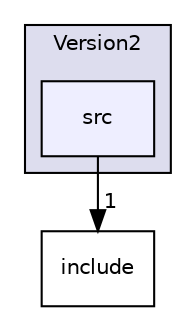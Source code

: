 digraph "Version2/src" {
  compound=true
  node [ fontsize="10", fontname="Helvetica"];
  edge [ labelfontsize="10", labelfontname="Helvetica"];
  subgraph clusterdir_21d96e6f34aef2e2800f5abe0e96bb11 {
    graph [ bgcolor="#ddddee", pencolor="black", label="Version2" fontname="Helvetica", fontsize="10", URL="dir_21d96e6f34aef2e2800f5abe0e96bb11.html"]
  dir_a2af85947ac35566c99a3c4e947bddb1 [shape=box, label="src", style="filled", fillcolor="#eeeeff", pencolor="black", URL="dir_a2af85947ac35566c99a3c4e947bddb1.html"];
  }
  dir_e0cf6112b98738a2ef5f299a9f16884b [shape=box label="include" URL="dir_e0cf6112b98738a2ef5f299a9f16884b.html"];
  dir_a2af85947ac35566c99a3c4e947bddb1->dir_e0cf6112b98738a2ef5f299a9f16884b [headlabel="1", labeldistance=1.5 headhref="dir_000008_000005.html"];
}
